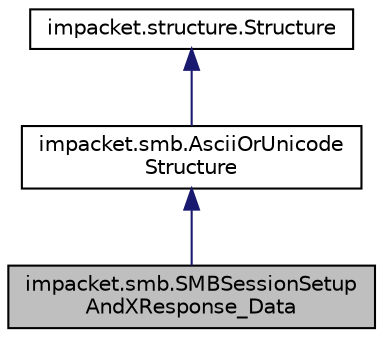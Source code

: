 digraph "impacket.smb.SMBSessionSetupAndXResponse_Data"
{
  edge [fontname="Helvetica",fontsize="10",labelfontname="Helvetica",labelfontsize="10"];
  node [fontname="Helvetica",fontsize="10",shape=record];
  Node3 [label="impacket.smb.SMBSessionSetup\lAndXResponse_Data",height=0.2,width=0.4,color="black", fillcolor="grey75", style="filled", fontcolor="black"];
  Node4 -> Node3 [dir="back",color="midnightblue",fontsize="10",style="solid",fontname="Helvetica"];
  Node4 [label="impacket.smb.AsciiOrUnicode\lStructure",height=0.2,width=0.4,color="black", fillcolor="white", style="filled",URL="$classimpacket_1_1smb_1_1_ascii_or_unicode_structure.html"];
  Node5 -> Node4 [dir="back",color="midnightblue",fontsize="10",style="solid",fontname="Helvetica"];
  Node5 [label="impacket.structure.Structure",height=0.2,width=0.4,color="black", fillcolor="white", style="filled",URL="$classimpacket_1_1structure_1_1_structure.html"];
}
